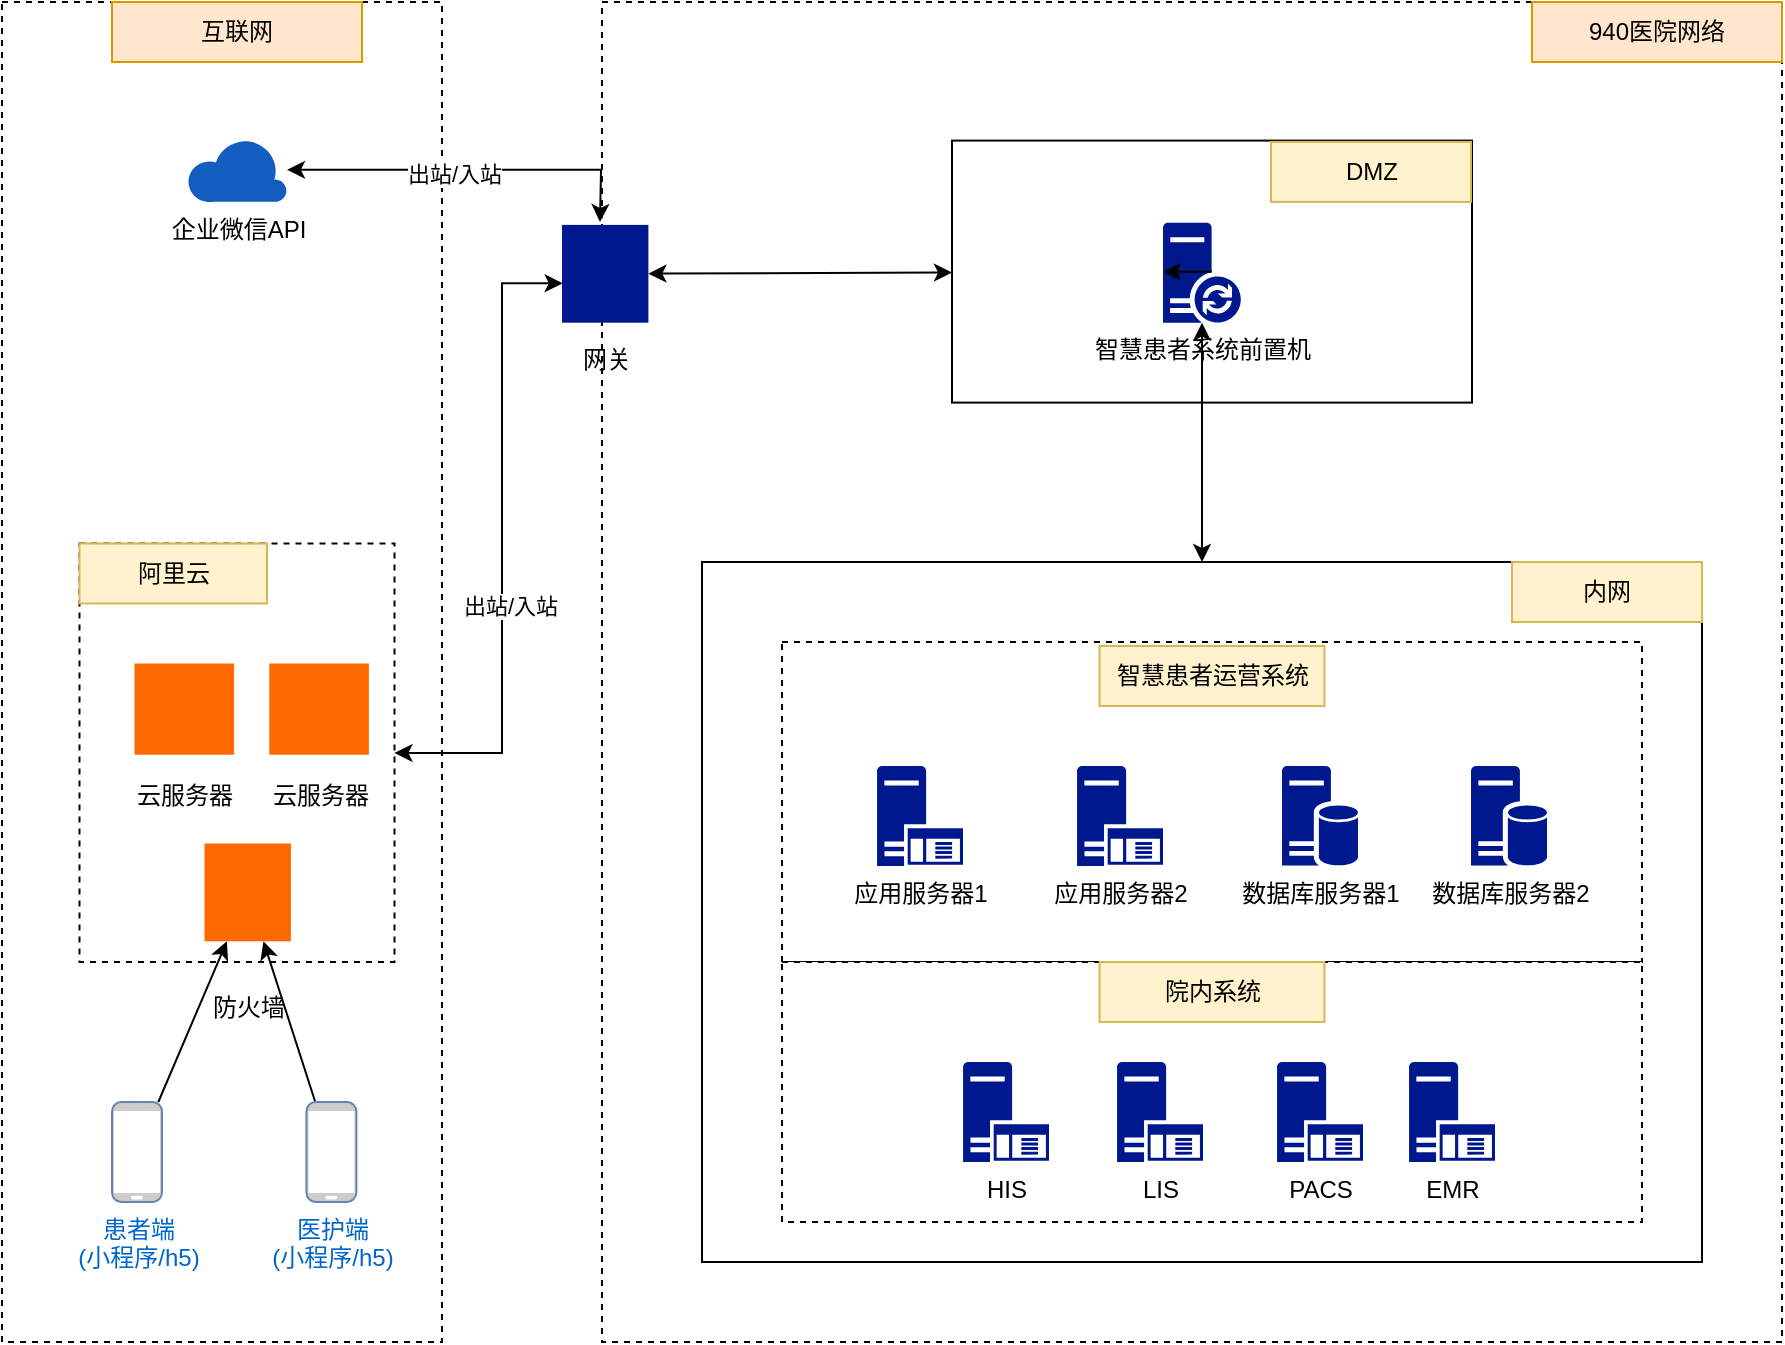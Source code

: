 <mxfile version="27.0.9">
  <diagram name="第 1 页" id="wXGnLFfdBRW-7BlORtce">
    <mxGraphModel dx="1261" dy="700" grid="1" gridSize="10" guides="1" tooltips="1" connect="1" arrows="1" fold="1" page="1" pageScale="1" pageWidth="827" pageHeight="1169" math="0" shadow="0">
      <root>
        <mxCell id="0" />
        <mxCell id="1" parent="0" />
        <mxCell id="U-VU_U9CD3-RhORMb8It-22" value="" style="rounded=0;whiteSpace=wrap;html=1;dashed=1;" vertex="1" parent="1">
          <mxGeometry x="110" y="100" width="220" height="670" as="geometry" />
        </mxCell>
        <mxCell id="Q2KWg7Gsn7121FVP8885-2" value="" style="rounded=0;whiteSpace=wrap;html=1;dashed=1;" parent="1" vertex="1">
          <mxGeometry x="410" y="100" width="590" height="670" as="geometry" />
        </mxCell>
        <mxCell id="Q2KWg7Gsn7121FVP8885-25" value="" style="rounded=0;whiteSpace=wrap;html=1;" parent="1" vertex="1">
          <mxGeometry x="460" y="380" width="500" height="350" as="geometry" />
        </mxCell>
        <mxCell id="U-VU_U9CD3-RhORMb8It-2" value="" style="rounded=0;whiteSpace=wrap;html=1;dashed=1;" vertex="1" parent="1">
          <mxGeometry x="500" y="420" width="430" height="160" as="geometry" />
        </mxCell>
        <mxCell id="Q2KWg7Gsn7121FVP8885-3" value="" style="rounded=0;whiteSpace=wrap;html=1;dashed=1;" parent="1" vertex="1">
          <mxGeometry x="148.75" y="370.75" width="157.5" height="209.25" as="geometry" />
        </mxCell>
        <mxCell id="Q2KWg7Gsn7121FVP8885-4" value="阿里云" style="rounded=0;whiteSpace=wrap;html=1;fillColor=#fff2cc;strokeColor=#d6b656;" parent="1" vertex="1">
          <mxGeometry x="148.75" y="370.75" width="93.75" height="30" as="geometry" />
        </mxCell>
        <mxCell id="U-VU_U9CD3-RhORMb8It-28" style="rounded=0;orthogonalLoop=1;jettySize=auto;html=1;" edge="1" parent="1" source="Q2KWg7Gsn7121FVP8885-10" target="Q2KWg7Gsn7121FVP8885-12">
          <mxGeometry relative="1" as="geometry" />
        </mxCell>
        <mxCell id="Q2KWg7Gsn7121FVP8885-10" value="患者端&lt;div&gt;(小程序/h5)&lt;/div&gt;" style="fontColor=#0066CC;verticalAlign=top;verticalLabelPosition=bottom;labelPosition=center;align=center;html=1;outlineConnect=0;fillColor=#CCCCCC;strokeColor=#6881B3;gradientColor=none;gradientDirection=north;strokeWidth=2;shape=mxgraph.networks.mobile;" parent="1" vertex="1">
          <mxGeometry x="165" y="650" width="25" height="50" as="geometry" />
        </mxCell>
        <mxCell id="U-VU_U9CD3-RhORMb8It-27" style="rounded=0;orthogonalLoop=1;jettySize=auto;html=1;" edge="1" parent="1" source="Q2KWg7Gsn7121FVP8885-11" target="Q2KWg7Gsn7121FVP8885-12">
          <mxGeometry relative="1" as="geometry" />
        </mxCell>
        <mxCell id="Q2KWg7Gsn7121FVP8885-11" value="医护端&lt;div&gt;(小程序/h5)&lt;/div&gt;" style="fontColor=#0066CC;verticalAlign=top;verticalLabelPosition=bottom;labelPosition=center;align=center;html=1;outlineConnect=0;fillColor=#CCCCCC;strokeColor=#6881B3;gradientColor=none;gradientDirection=north;strokeWidth=2;shape=mxgraph.networks.mobile;" parent="1" vertex="1">
          <mxGeometry x="262.2" y="650" width="25" height="50" as="geometry" />
        </mxCell>
        <mxCell id="Q2KWg7Gsn7121FVP8885-12" value="&lt;div&gt;&lt;br&gt;&lt;/div&gt;&lt;div&gt;&lt;br&gt;&lt;/div&gt;&lt;div&gt;&lt;br&gt;&lt;/div&gt;&lt;div&gt;&lt;br&gt;&lt;/div&gt;&lt;div&gt;&lt;br&gt;&lt;/div&gt;&lt;div&gt;&lt;br&gt;&lt;/div&gt;&lt;div&gt;&lt;br&gt;&lt;/div&gt;&lt;div&gt;&lt;br&gt;&lt;/div&gt;&lt;div&gt;防火墙&lt;/div&gt;" style="points=[];aspect=fixed;html=1;align=center;shadow=0;dashed=0;fillColor=#FF6A00;strokeColor=none;shape=mxgraph.alibaba_cloud.cloud_security_center;" parent="1" vertex="1">
          <mxGeometry x="211.25" y="520.75" width="43.2" height="48.9" as="geometry" />
        </mxCell>
        <mxCell id="Q2KWg7Gsn7121FVP8885-16" value="&lt;div&gt;&lt;br&gt;&lt;/div&gt;&lt;div&gt;&lt;br&gt;&lt;/div&gt;&lt;div&gt;&lt;br&gt;&lt;/div&gt;&lt;div&gt;&lt;br&gt;&lt;/div&gt;&lt;div&gt;&lt;br&gt;&lt;/div&gt;&lt;div&gt;&lt;br&gt;&lt;/div&gt;&lt;div&gt;云服务器&lt;/div&gt;" style="points=[];aspect=fixed;html=1;align=center;shadow=0;dashed=0;fillColor=#FF6A00;strokeColor=none;shape=mxgraph.alibaba_cloud.cwh_cloud_web_hosting;" parent="1" vertex="1">
          <mxGeometry x="243.65" y="430.75" width="49.8" height="45.6" as="geometry" />
        </mxCell>
        <mxCell id="Q2KWg7Gsn7121FVP8885-20" value="940医院网络" style="rounded=0;whiteSpace=wrap;html=1;fillColor=#ffe6cc;strokeColor=#d79b00;" parent="1" vertex="1">
          <mxGeometry x="875" y="100" width="125" height="30" as="geometry" />
        </mxCell>
        <mxCell id="Q2KWg7Gsn7121FVP8885-38" style="rounded=0;orthogonalLoop=1;jettySize=auto;html=1;startArrow=classic;startFill=1;" parent="1" source="Q2KWg7Gsn7121FVP8885-21" target="Q2KWg7Gsn7121FVP8885-23" edge="1">
          <mxGeometry relative="1" as="geometry" />
        </mxCell>
        <mxCell id="Q2KWg7Gsn7121FVP8885-21" value="&lt;div&gt;&lt;br&gt;&lt;/div&gt;&lt;div&gt;&lt;br&gt;&lt;/div&gt;&lt;div&gt;&lt;br&gt;&lt;/div&gt;&lt;div&gt;&lt;br&gt;&lt;/div&gt;&lt;div&gt;&lt;br&gt;&lt;/div&gt;&lt;div&gt;&lt;br&gt;&lt;/div&gt;&lt;div&gt;网关&lt;/div&gt;" style="points=[];aspect=fixed;html=1;align=center;shadow=0;dashed=0;fillColor=light-dark(#00188d, #a8a8ff);strokeColor=none;shape=mxgraph.alibaba_cloud.cloud_security_center;" parent="1" vertex="1">
          <mxGeometry x="390" y="211.45" width="43.2" height="48.9" as="geometry" />
        </mxCell>
        <mxCell id="Q2KWg7Gsn7121FVP8885-23" value="" style="rounded=0;whiteSpace=wrap;html=1;" parent="1" vertex="1">
          <mxGeometry x="585" y="169.3" width="260" height="131" as="geometry" />
        </mxCell>
        <mxCell id="Q2KWg7Gsn7121FVP8885-24" value="DMZ" style="rounded=0;whiteSpace=wrap;html=1;fillColor=#fff2cc;strokeColor=#d6b656;" parent="1" vertex="1">
          <mxGeometry x="744.5" y="169.95" width="100" height="30" as="geometry" />
        </mxCell>
        <mxCell id="Q2KWg7Gsn7121FVP8885-26" value="内网" style="rounded=0;whiteSpace=wrap;html=1;fillColor=#fff2cc;strokeColor=#d6b656;" parent="1" vertex="1">
          <mxGeometry x="865" y="380" width="95" height="30" as="geometry" />
        </mxCell>
        <mxCell id="Q2KWg7Gsn7121FVP8885-28" value="应用服务器1" style="sketch=0;aspect=fixed;pointerEvents=1;shadow=0;dashed=0;html=1;strokeColor=none;labelPosition=center;verticalLabelPosition=bottom;verticalAlign=top;align=center;fillColor=#00188D;shape=mxgraph.mscae.enterprise.application_server" parent="1" vertex="1">
          <mxGeometry x="547.5" y="482" width="43" height="50" as="geometry" />
        </mxCell>
        <mxCell id="Q2KWg7Gsn7121FVP8885-29" value="应用服务器2" style="sketch=0;aspect=fixed;pointerEvents=1;shadow=0;dashed=0;html=1;strokeColor=none;labelPosition=center;verticalLabelPosition=bottom;verticalAlign=top;align=center;fillColor=#00188D;shape=mxgraph.mscae.enterprise.application_server" parent="1" vertex="1">
          <mxGeometry x="647.5" y="482" width="43" height="50" as="geometry" />
        </mxCell>
        <mxCell id="Q2KWg7Gsn7121FVP8885-30" value="数据库服务器1" style="sketch=0;aspect=fixed;pointerEvents=1;shadow=0;dashed=0;html=1;strokeColor=none;labelPosition=center;verticalLabelPosition=bottom;verticalAlign=top;align=center;fillColor=#00188D;shape=mxgraph.mscae.enterprise.database_server" parent="1" vertex="1">
          <mxGeometry x="750" y="482" width="38" height="50" as="geometry" />
        </mxCell>
        <mxCell id="Q2KWg7Gsn7121FVP8885-31" value="数据库服务器2" style="sketch=0;aspect=fixed;pointerEvents=1;shadow=0;dashed=0;html=1;strokeColor=none;labelPosition=center;verticalLabelPosition=bottom;verticalAlign=top;align=center;fillColor=#00188D;shape=mxgraph.mscae.enterprise.database_server" parent="1" vertex="1">
          <mxGeometry x="844.5" y="482" width="38" height="50" as="geometry" />
        </mxCell>
        <mxCell id="Q2KWg7Gsn7121FVP8885-37" value="智慧患者系统前置机" style="sketch=0;aspect=fixed;pointerEvents=1;shadow=0;dashed=0;html=1;strokeColor=none;labelPosition=center;verticalLabelPosition=bottom;verticalAlign=top;align=center;fillColor=#00188D;shape=mxgraph.mscae.enterprise.database_synchronization" parent="1" vertex="1">
          <mxGeometry x="690.5" y="210.35" width="39" height="50" as="geometry" />
        </mxCell>
        <mxCell id="Q2KWg7Gsn7121FVP8885-39" style="edgeStyle=orthogonalEdgeStyle;rounded=0;orthogonalLoop=1;jettySize=auto;html=1;exitX=0.5;exitY=1;exitDx=0;exitDy=0;exitPerimeter=0;entryX=0.5;entryY=0;entryDx=0;entryDy=0;startArrow=classic;startFill=1;" parent="1" source="Q2KWg7Gsn7121FVP8885-37" edge="1" target="Q2KWg7Gsn7121FVP8885-25">
          <mxGeometry relative="1" as="geometry">
            <mxPoint x="669" y="390" as="targetPoint" />
          </mxGeometry>
        </mxCell>
        <mxCell id="Q2KWg7Gsn7121FVP8885-40" value="企业微信API" style="sketch=0;aspect=fixed;pointerEvents=1;shadow=0;dashed=0;html=1;strokeColor=none;labelPosition=center;verticalLabelPosition=bottom;verticalAlign=top;align=center;fillColor=light-dark(#135dbe, #bfd3ff);shape=mxgraph.azure.cloud" parent="1" vertex="1">
          <mxGeometry x="202.5" y="167.95" width="50" height="32" as="geometry" />
        </mxCell>
        <mxCell id="U-VU_U9CD3-RhORMb8It-7" value="" style="rounded=0;whiteSpace=wrap;html=1;dashed=1;" vertex="1" parent="1">
          <mxGeometry x="500" y="580" width="430" height="130" as="geometry" />
        </mxCell>
        <mxCell id="U-VU_U9CD3-RhORMb8It-6" value="智慧患者运营系统" style="rounded=0;whiteSpace=wrap;html=1;fillColor=#fff2cc;strokeColor=#d6b656;" vertex="1" parent="1">
          <mxGeometry x="658.75" y="422" width="112.5" height="30" as="geometry" />
        </mxCell>
        <mxCell id="Q2KWg7Gsn7121FVP8885-36" value="PACS" style="sketch=0;aspect=fixed;pointerEvents=1;shadow=0;dashed=0;html=1;strokeColor=none;labelPosition=center;verticalLabelPosition=bottom;verticalAlign=top;align=center;fillColor=#00188D;shape=mxgraph.mscae.enterprise.application_server" parent="1" vertex="1">
          <mxGeometry x="747.5" y="630" width="43" height="50" as="geometry" />
        </mxCell>
        <mxCell id="Q2KWg7Gsn7121FVP8885-35" value="LIS" style="sketch=0;aspect=fixed;pointerEvents=1;shadow=0;dashed=0;html=1;strokeColor=none;labelPosition=center;verticalLabelPosition=bottom;verticalAlign=top;align=center;fillColor=#00188D;shape=mxgraph.mscae.enterprise.application_server" parent="1" vertex="1">
          <mxGeometry x="667.5" y="630" width="43" height="50" as="geometry" />
        </mxCell>
        <mxCell id="Q2KWg7Gsn7121FVP8885-34" value="HIS" style="sketch=0;aspect=fixed;pointerEvents=1;shadow=0;dashed=0;html=1;strokeColor=none;labelPosition=center;verticalLabelPosition=bottom;verticalAlign=top;align=center;fillColor=#00188D;shape=mxgraph.mscae.enterprise.application_server" parent="1" vertex="1">
          <mxGeometry x="590.5" y="630" width="43" height="50" as="geometry" />
        </mxCell>
        <mxCell id="U-VU_U9CD3-RhORMb8It-8" value="院内系统" style="rounded=0;whiteSpace=wrap;html=1;fillColor=#fff2cc;strokeColor=#d6b656;" vertex="1" parent="1">
          <mxGeometry x="658.75" y="580" width="112.5" height="30" as="geometry" />
        </mxCell>
        <mxCell id="U-VU_U9CD3-RhORMb8It-23" value="互联网" style="rounded=0;whiteSpace=wrap;html=1;fillColor=#ffe6cc;strokeColor=#d79b00;" vertex="1" parent="1">
          <mxGeometry x="165" y="100" width="125" height="30" as="geometry" />
        </mxCell>
        <mxCell id="U-VU_U9CD3-RhORMb8It-24" value="&lt;div&gt;&lt;br&gt;&lt;/div&gt;&lt;div&gt;&lt;br&gt;&lt;/div&gt;&lt;div&gt;&lt;br&gt;&lt;/div&gt;&lt;div&gt;&lt;br&gt;&lt;/div&gt;&lt;div&gt;&lt;br&gt;&lt;/div&gt;&lt;div&gt;&lt;br&gt;&lt;/div&gt;&lt;div&gt;云服务器&lt;/div&gt;" style="points=[];aspect=fixed;html=1;align=center;shadow=0;dashed=0;fillColor=#FF6A00;strokeColor=none;shape=mxgraph.alibaba_cloud.cwh_cloud_web_hosting;" vertex="1" parent="1">
          <mxGeometry x="176.25" y="430.75" width="49.8" height="45.6" as="geometry" />
        </mxCell>
        <mxCell id="U-VU_U9CD3-RhORMb8It-32" style="edgeStyle=orthogonalEdgeStyle;rounded=0;orthogonalLoop=1;jettySize=auto;html=1;endArrow=classic;startFill=1;startArrow=classic;endFill=1;" edge="1" parent="1" source="Q2KWg7Gsn7121FVP8885-40">
          <mxGeometry relative="1" as="geometry">
            <mxPoint x="409" y="210" as="targetPoint" />
          </mxGeometry>
        </mxCell>
        <mxCell id="U-VU_U9CD3-RhORMb8It-33" value="出站/入站" style="edgeLabel;html=1;align=center;verticalAlign=middle;resizable=0;points=[];" vertex="1" connectable="0" parent="U-VU_U9CD3-RhORMb8It-32">
          <mxGeometry x="-0.079" y="-2" relative="1" as="geometry">
            <mxPoint x="-1" as="offset" />
          </mxGeometry>
        </mxCell>
        <mxCell id="U-VU_U9CD3-RhORMb8It-34" style="edgeStyle=orthogonalEdgeStyle;rounded=0;orthogonalLoop=1;jettySize=auto;html=1;exitX=0.625;exitY=0.49;exitDx=0;exitDy=0;exitPerimeter=0;entryX=0;entryY=0.5;entryDx=0;entryDy=0;entryPerimeter=0;" edge="1" parent="1" source="Q2KWg7Gsn7121FVP8885-37" target="Q2KWg7Gsn7121FVP8885-37">
          <mxGeometry relative="1" as="geometry" />
        </mxCell>
        <mxCell id="U-VU_U9CD3-RhORMb8It-36" value="EMR" style="sketch=0;aspect=fixed;pointerEvents=1;shadow=0;dashed=0;html=1;strokeColor=none;labelPosition=center;verticalLabelPosition=bottom;verticalAlign=top;align=center;fillColor=#00188D;shape=mxgraph.mscae.enterprise.application_server" vertex="1" parent="1">
          <mxGeometry x="813.5" y="630" width="43" height="50" as="geometry" />
        </mxCell>
        <mxCell id="U-VU_U9CD3-RhORMb8It-37" style="edgeStyle=orthogonalEdgeStyle;rounded=0;orthogonalLoop=1;jettySize=auto;html=1;entryX=0.008;entryY=0.597;entryDx=0;entryDy=0;entryPerimeter=0;startArrow=classic;startFill=1;" edge="1" parent="1" source="Q2KWg7Gsn7121FVP8885-3" target="Q2KWg7Gsn7121FVP8885-21">
          <mxGeometry relative="1" as="geometry">
            <Array as="points">
              <mxPoint x="360" y="475" />
              <mxPoint x="360" y="241" />
            </Array>
          </mxGeometry>
        </mxCell>
        <mxCell id="U-VU_U9CD3-RhORMb8It-38" value="出站/入站" style="edgeLabel;html=1;align=center;verticalAlign=middle;resizable=0;points=[];" vertex="1" connectable="0" parent="U-VU_U9CD3-RhORMb8It-37">
          <mxGeometry x="-0.199" y="-4" relative="1" as="geometry">
            <mxPoint as="offset" />
          </mxGeometry>
        </mxCell>
      </root>
    </mxGraphModel>
  </diagram>
</mxfile>
